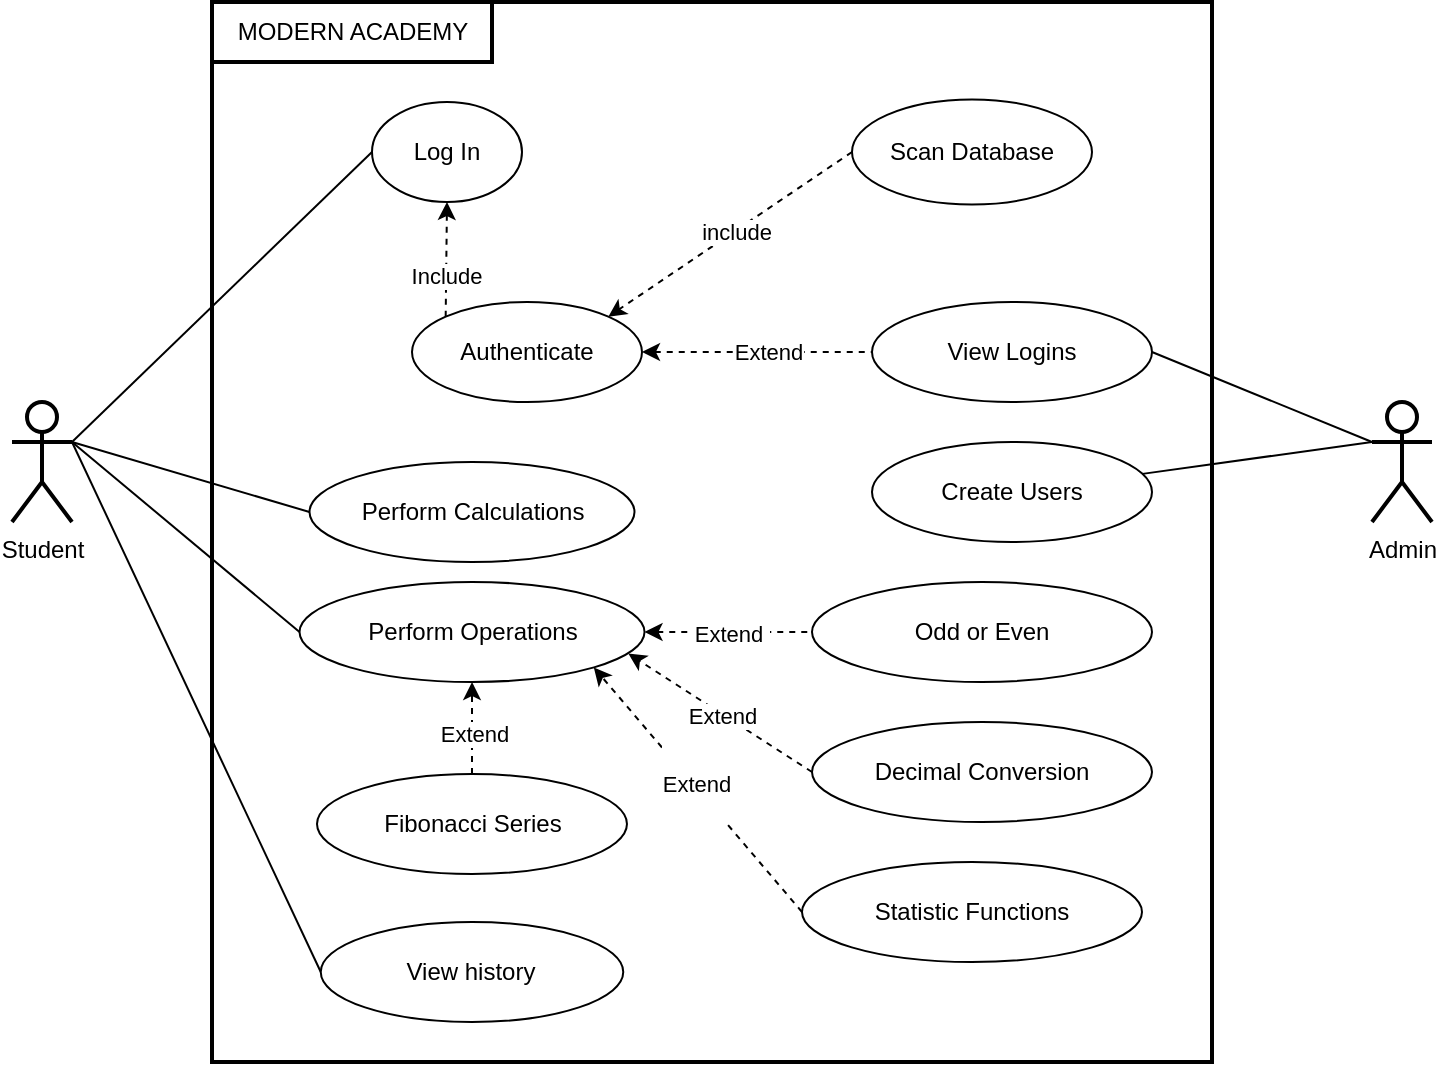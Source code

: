 <mxfile version="28.0.7">
  <diagram name="Page-1" id="YdJhQ94DfXjYVcB6rD1O">
    <mxGraphModel dx="906" dy="1564" grid="1" gridSize="10" guides="1" tooltips="1" connect="1" arrows="1" fold="1" page="1" pageScale="1" pageWidth="850" pageHeight="1100" math="0" shadow="0">
      <root>
        <mxCell id="0" />
        <mxCell id="1" parent="0" />
        <mxCell id="HBeFF_DBmeF8vQMZBcUN-8" value="" style="rounded=0;whiteSpace=wrap;html=1;fillColor=none;strokeWidth=2;" vertex="1" parent="1">
          <mxGeometry x="250" y="-20" width="500" height="530" as="geometry" />
        </mxCell>
        <mxCell id="HBeFF_DBmeF8vQMZBcUN-7" style="rounded=0;orthogonalLoop=1;jettySize=auto;html=1;exitX=1;exitY=0.333;exitDx=0;exitDy=0;exitPerimeter=0;entryX=0;entryY=0.5;entryDx=0;entryDy=0;endArrow=none;endFill=0;" edge="1" parent="1" source="n5SG_XCMADbBDUx8Y0AR-1" target="n5SG_XCMADbBDUx8Y0AR-4">
          <mxGeometry relative="1" as="geometry" />
        </mxCell>
        <mxCell id="HBeFF_DBmeF8vQMZBcUN-11" style="rounded=0;orthogonalLoop=1;jettySize=auto;html=1;exitX=1;exitY=0.333;exitDx=0;exitDy=0;exitPerimeter=0;entryX=0;entryY=0.5;entryDx=0;entryDy=0;endArrow=none;endFill=0;" edge="1" parent="1" source="n5SG_XCMADbBDUx8Y0AR-1" target="n5SG_XCMADbBDUx8Y0AR-16">
          <mxGeometry relative="1" as="geometry" />
        </mxCell>
        <mxCell id="HBeFF_DBmeF8vQMZBcUN-29" style="rounded=0;orthogonalLoop=1;jettySize=auto;html=1;exitX=1;exitY=0.333;exitDx=0;exitDy=0;exitPerimeter=0;entryX=0;entryY=0.5;entryDx=0;entryDy=0;endArrow=none;endFill=0;" edge="1" parent="1" source="n5SG_XCMADbBDUx8Y0AR-1" target="HBeFF_DBmeF8vQMZBcUN-22">
          <mxGeometry relative="1" as="geometry" />
        </mxCell>
        <mxCell id="HBeFF_DBmeF8vQMZBcUN-30" style="rounded=0;orthogonalLoop=1;jettySize=auto;html=1;exitX=1;exitY=0.333;exitDx=0;exitDy=0;exitPerimeter=0;entryX=0;entryY=0.5;entryDx=0;entryDy=0;endArrow=none;endFill=0;" edge="1" parent="1" source="n5SG_XCMADbBDUx8Y0AR-1" target="HBeFF_DBmeF8vQMZBcUN-21">
          <mxGeometry relative="1" as="geometry" />
        </mxCell>
        <mxCell id="n5SG_XCMADbBDUx8Y0AR-1" value="Student" style="shape=umlActor;verticalLabelPosition=bottom;verticalAlign=top;html=1;strokeWidth=2;" parent="1" vertex="1">
          <mxGeometry x="150" y="180" width="30" height="60" as="geometry" />
        </mxCell>
        <mxCell id="HBeFF_DBmeF8vQMZBcUN-2" style="rounded=0;orthogonalLoop=1;jettySize=auto;html=1;exitX=0;exitY=0.333;exitDx=0;exitDy=0;exitPerimeter=0;endArrow=none;endFill=0;" edge="1" parent="1" source="n5SG_XCMADbBDUx8Y0AR-2" target="HBeFF_DBmeF8vQMZBcUN-1">
          <mxGeometry relative="1" as="geometry" />
        </mxCell>
        <mxCell id="HBeFF_DBmeF8vQMZBcUN-6" style="rounded=0;orthogonalLoop=1;jettySize=auto;html=1;exitX=0;exitY=0.333;exitDx=0;exitDy=0;exitPerimeter=0;entryX=1;entryY=0.5;entryDx=0;entryDy=0;endArrow=none;endFill=0;" edge="1" parent="1" source="n5SG_XCMADbBDUx8Y0AR-2" target="n5SG_XCMADbBDUx8Y0AR-12">
          <mxGeometry relative="1" as="geometry" />
        </mxCell>
        <mxCell id="n5SG_XCMADbBDUx8Y0AR-2" value="Admin" style="shape=umlActor;verticalLabelPosition=bottom;verticalAlign=top;html=1;strokeWidth=2;" parent="1" vertex="1">
          <mxGeometry x="830" y="180" width="30" height="60" as="geometry" />
        </mxCell>
        <mxCell id="n5SG_XCMADbBDUx8Y0AR-4" value="Log In" style="ellipse;whiteSpace=wrap;html=1;" parent="1" vertex="1">
          <mxGeometry x="330" y="30" width="75" height="50" as="geometry" />
        </mxCell>
        <mxCell id="n5SG_XCMADbBDUx8Y0AR-10" style="rounded=0;orthogonalLoop=1;jettySize=auto;html=1;exitX=0;exitY=0;exitDx=0;exitDy=0;entryX=0.5;entryY=1;entryDx=0;entryDy=0;endArrow=classic;endFill=1;dashed=1;" parent="1" source="n5SG_XCMADbBDUx8Y0AR-6" target="n5SG_XCMADbBDUx8Y0AR-4" edge="1">
          <mxGeometry relative="1" as="geometry" />
        </mxCell>
        <mxCell id="n5SG_XCMADbBDUx8Y0AR-11" value="Include" style="edgeLabel;html=1;align=center;verticalAlign=middle;resizable=0;points=[];" parent="n5SG_XCMADbBDUx8Y0AR-10" vertex="1" connectable="0">
          <mxGeometry x="0.121" y="-2" relative="1" as="geometry">
            <mxPoint x="-2" y="11" as="offset" />
          </mxGeometry>
        </mxCell>
        <mxCell id="n5SG_XCMADbBDUx8Y0AR-14" style="edgeStyle=orthogonalEdgeStyle;rounded=0;orthogonalLoop=1;jettySize=auto;html=1;entryX=0;entryY=0.5;entryDx=0;entryDy=0;endArrow=none;endFill=0;startArrow=classic;startFill=1;dashed=1;" parent="1" source="n5SG_XCMADbBDUx8Y0AR-6" target="n5SG_XCMADbBDUx8Y0AR-12" edge="1">
          <mxGeometry relative="1" as="geometry" />
        </mxCell>
        <mxCell id="n5SG_XCMADbBDUx8Y0AR-15" value="Extend" style="edgeLabel;html=1;align=center;verticalAlign=middle;resizable=0;points=[];" parent="n5SG_XCMADbBDUx8Y0AR-14" vertex="1" connectable="0">
          <mxGeometry x="0.238" y="-2" relative="1" as="geometry">
            <mxPoint x="-8" y="-2" as="offset" />
          </mxGeometry>
        </mxCell>
        <mxCell id="n5SG_XCMADbBDUx8Y0AR-6" value="Authenticate" style="ellipse;whiteSpace=wrap;html=1;" parent="1" vertex="1">
          <mxGeometry x="350" y="130" width="115" height="50" as="geometry" />
        </mxCell>
        <mxCell id="n5SG_XCMADbBDUx8Y0AR-12" value="View Logins" style="ellipse;whiteSpace=wrap;html=1;" parent="1" vertex="1">
          <mxGeometry x="580" y="130" width="140" height="50" as="geometry" />
        </mxCell>
        <mxCell id="n5SG_XCMADbBDUx8Y0AR-16" value="View history" style="ellipse;whiteSpace=wrap;html=1;" parent="1" vertex="1">
          <mxGeometry x="304.38" y="440" width="151.25" height="50" as="geometry" />
        </mxCell>
        <mxCell id="HBeFF_DBmeF8vQMZBcUN-1" value="Create Users" style="ellipse;whiteSpace=wrap;html=1;" vertex="1" parent="1">
          <mxGeometry x="580" y="200" width="140" height="50" as="geometry" />
        </mxCell>
        <mxCell id="HBeFF_DBmeF8vQMZBcUN-3" value="MODERN ACADEMY" style="text;html=1;align=center;verticalAlign=middle;resizable=0;points=[];autosize=1;strokeColor=default;fillColor=none;strokeWidth=2;" vertex="1" parent="1">
          <mxGeometry x="250" y="-20" width="140" height="30" as="geometry" />
        </mxCell>
        <mxCell id="HBeFF_DBmeF8vQMZBcUN-13" style="rounded=0;orthogonalLoop=1;jettySize=auto;html=1;exitX=0;exitY=0.5;exitDx=0;exitDy=0;entryX=1;entryY=0;entryDx=0;entryDy=0;dashed=1;" edge="1" parent="1" source="HBeFF_DBmeF8vQMZBcUN-12" target="n5SG_XCMADbBDUx8Y0AR-6">
          <mxGeometry relative="1" as="geometry" />
        </mxCell>
        <mxCell id="HBeFF_DBmeF8vQMZBcUN-14" value="include" style="edgeLabel;html=1;align=center;verticalAlign=middle;resizable=0;points=[];" vertex="1" connectable="0" parent="HBeFF_DBmeF8vQMZBcUN-13">
          <mxGeometry x="-0.026" relative="1" as="geometry">
            <mxPoint x="1" as="offset" />
          </mxGeometry>
        </mxCell>
        <mxCell id="HBeFF_DBmeF8vQMZBcUN-12" value="Scan Database" style="ellipse;whiteSpace=wrap;html=1;" vertex="1" parent="1">
          <mxGeometry x="570" y="28.75" width="120" height="52.5" as="geometry" />
        </mxCell>
        <mxCell id="HBeFF_DBmeF8vQMZBcUN-15" style="edgeStyle=orthogonalEdgeStyle;rounded=0;orthogonalLoop=1;jettySize=auto;html=1;exitX=0.5;exitY=1;exitDx=0;exitDy=0;" edge="1" parent="1" source="HBeFF_DBmeF8vQMZBcUN-8" target="HBeFF_DBmeF8vQMZBcUN-8">
          <mxGeometry relative="1" as="geometry" />
        </mxCell>
        <mxCell id="HBeFF_DBmeF8vQMZBcUN-16" style="edgeStyle=orthogonalEdgeStyle;rounded=0;orthogonalLoop=1;jettySize=auto;html=1;exitX=0.5;exitY=1;exitDx=0;exitDy=0;" edge="1" parent="1" source="HBeFF_DBmeF8vQMZBcUN-8" target="HBeFF_DBmeF8vQMZBcUN-8">
          <mxGeometry relative="1" as="geometry" />
        </mxCell>
        <mxCell id="HBeFF_DBmeF8vQMZBcUN-31" style="rounded=0;orthogonalLoop=1;jettySize=auto;html=1;exitX=1;exitY=0.5;exitDx=0;exitDy=0;entryX=0;entryY=0.5;entryDx=0;entryDy=0;endArrow=none;endFill=0;startArrow=classic;startFill=1;dashed=1;" edge="1" parent="1" source="HBeFF_DBmeF8vQMZBcUN-22" target="HBeFF_DBmeF8vQMZBcUN-23">
          <mxGeometry relative="1" as="geometry" />
        </mxCell>
        <mxCell id="HBeFF_DBmeF8vQMZBcUN-32" value="&amp;nbsp;Extend&amp;nbsp;" style="edgeLabel;html=1;align=center;verticalAlign=middle;resizable=0;points=[];" vertex="1" connectable="0" parent="HBeFF_DBmeF8vQMZBcUN-31">
          <mxGeometry x="-0.008" y="-1" relative="1" as="geometry">
            <mxPoint as="offset" />
          </mxGeometry>
        </mxCell>
        <mxCell id="HBeFF_DBmeF8vQMZBcUN-21" value="Perform Calculations" style="ellipse;whiteSpace=wrap;html=1;" vertex="1" parent="1">
          <mxGeometry x="298.75" y="210" width="162.5" height="50" as="geometry" />
        </mxCell>
        <mxCell id="HBeFF_DBmeF8vQMZBcUN-22" value="Perform Operations" style="ellipse;whiteSpace=wrap;html=1;" vertex="1" parent="1">
          <mxGeometry x="293.76" y="270" width="172.5" height="50" as="geometry" />
        </mxCell>
        <mxCell id="HBeFF_DBmeF8vQMZBcUN-23" value="Odd or Even" style="ellipse;whiteSpace=wrap;html=1;" vertex="1" parent="1">
          <mxGeometry x="550" y="270" width="170" height="50" as="geometry" />
        </mxCell>
        <mxCell id="HBeFF_DBmeF8vQMZBcUN-33" style="rounded=0;orthogonalLoop=1;jettySize=auto;html=1;exitX=0;exitY=0.5;exitDx=0;exitDy=0;entryX=0.953;entryY=0.716;entryDx=0;entryDy=0;dashed=1;entryPerimeter=0;" edge="1" parent="1" source="HBeFF_DBmeF8vQMZBcUN-24" target="HBeFF_DBmeF8vQMZBcUN-22">
          <mxGeometry relative="1" as="geometry" />
        </mxCell>
        <mxCell id="HBeFF_DBmeF8vQMZBcUN-34" value="&amp;nbsp;Extend&amp;nbsp;" style="edgeLabel;html=1;align=center;verticalAlign=middle;resizable=0;points=[];" vertex="1" connectable="0" parent="HBeFF_DBmeF8vQMZBcUN-33">
          <mxGeometry x="-0.022" y="1" relative="1" as="geometry">
            <mxPoint as="offset" />
          </mxGeometry>
        </mxCell>
        <mxCell id="HBeFF_DBmeF8vQMZBcUN-24" value="Decimal Conversion" style="ellipse;whiteSpace=wrap;html=1;" vertex="1" parent="1">
          <mxGeometry x="550" y="340" width="170" height="50" as="geometry" />
        </mxCell>
        <mxCell id="HBeFF_DBmeF8vQMZBcUN-35" style="rounded=0;orthogonalLoop=1;jettySize=auto;html=1;exitX=0;exitY=0.5;exitDx=0;exitDy=0;entryX=1;entryY=1;entryDx=0;entryDy=0;dashed=1;" edge="1" parent="1" source="HBeFF_DBmeF8vQMZBcUN-25" target="HBeFF_DBmeF8vQMZBcUN-22">
          <mxGeometry relative="1" as="geometry" />
        </mxCell>
        <mxCell id="HBeFF_DBmeF8vQMZBcUN-36" value="&lt;br&gt;&lt;div&gt;Extend&lt;/div&gt;&lt;div&gt;&lt;br&gt;&lt;/div&gt;" style="edgeLabel;html=1;align=center;verticalAlign=middle;resizable=0;points=[];" vertex="1" connectable="0" parent="HBeFF_DBmeF8vQMZBcUN-35">
          <mxGeometry x="0.038" y="-1" relative="1" as="geometry">
            <mxPoint as="offset" />
          </mxGeometry>
        </mxCell>
        <mxCell id="HBeFF_DBmeF8vQMZBcUN-25" value="Statistic Functions" style="ellipse;whiteSpace=wrap;html=1;" vertex="1" parent="1">
          <mxGeometry x="545" y="410" width="170" height="50" as="geometry" />
        </mxCell>
        <mxCell id="HBeFF_DBmeF8vQMZBcUN-27" value="" style="edgeStyle=orthogonalEdgeStyle;rounded=0;orthogonalLoop=1;jettySize=auto;html=1;dashed=1;" edge="1" parent="1" source="HBeFF_DBmeF8vQMZBcUN-26" target="HBeFF_DBmeF8vQMZBcUN-22">
          <mxGeometry relative="1" as="geometry" />
        </mxCell>
        <mxCell id="HBeFF_DBmeF8vQMZBcUN-28" value="Extend" style="edgeLabel;html=1;align=center;verticalAlign=middle;resizable=0;points=[];" vertex="1" connectable="0" parent="HBeFF_DBmeF8vQMZBcUN-27">
          <mxGeometry x="-0.249" y="-1" relative="1" as="geometry">
            <mxPoint y="-3" as="offset" />
          </mxGeometry>
        </mxCell>
        <mxCell id="HBeFF_DBmeF8vQMZBcUN-26" value="Fibonacci Series" style="ellipse;whiteSpace=wrap;html=1;" vertex="1" parent="1">
          <mxGeometry x="302.5" y="366" width="154.99" height="50" as="geometry" />
        </mxCell>
      </root>
    </mxGraphModel>
  </diagram>
</mxfile>

